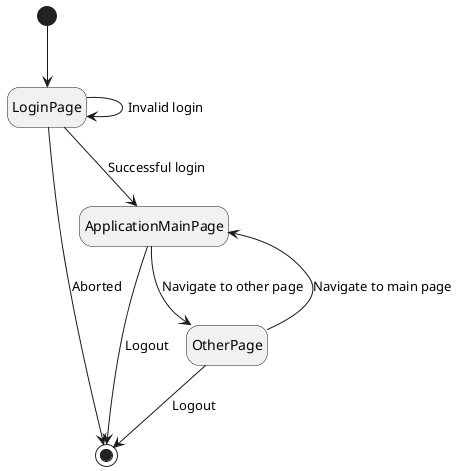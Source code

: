 @startuml
'https://plantuml.com/state-diagram

hide empty description

[*] --> LoginPage

LoginPage --> LoginPage : Invalid login
LoginPage --> [*] : Aborted
LoginPage --> ApplicationMainPage : Successful login

ApplicationMainPage --> OtherPage : Navigate to other page
ApplicationMainPage --> [*] : Logout

OtherPage --> ApplicationMainPage : Navigate to main page
OtherPage --> [*] : Logout


@enduml